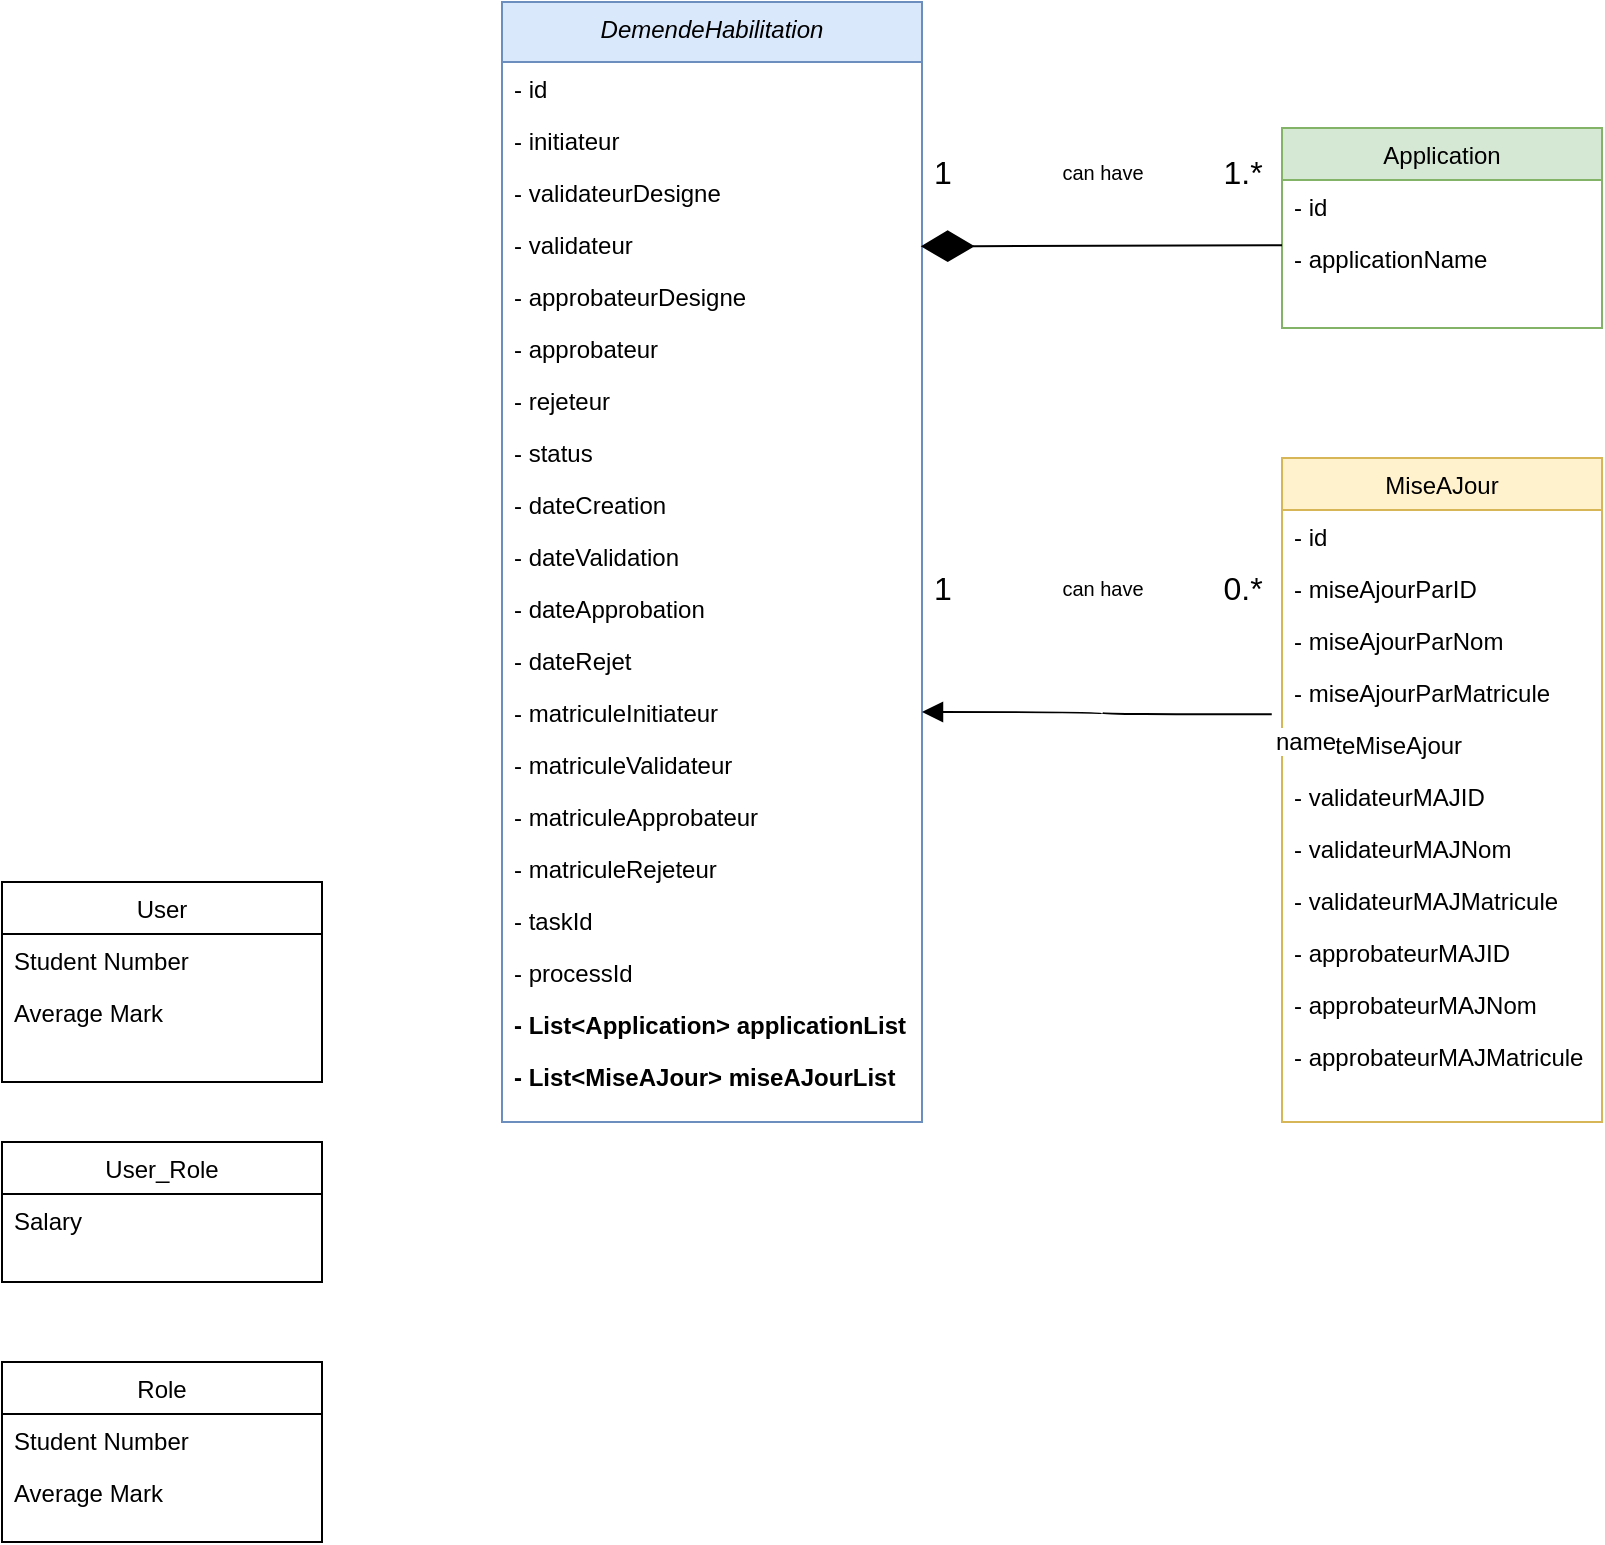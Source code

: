 <mxfile version="21.7.5" type="github">
  <diagram id="C5RBs43oDa-KdzZeNtuy" name="Page-1">
    <mxGraphModel dx="2164" dy="731" grid="1" gridSize="10" guides="1" tooltips="1" connect="1" arrows="1" fold="1" page="1" pageScale="1" pageWidth="827" pageHeight="1169" math="0" shadow="0">
      <root>
        <mxCell id="WIyWlLk6GJQsqaUBKTNV-0" />
        <mxCell id="WIyWlLk6GJQsqaUBKTNV-1" parent="WIyWlLk6GJQsqaUBKTNV-0" />
        <mxCell id="zkfFHV4jXpPFQw0GAbJ--0" value="DemendeHabilitation" style="swimlane;fontStyle=2;align=center;verticalAlign=top;childLayout=stackLayout;horizontal=1;startSize=30;horizontalStack=0;resizeParent=1;resizeLast=0;collapsible=1;marginBottom=0;rounded=0;shadow=0;strokeWidth=1;direction=east;fillColor=#dae8fc;strokeColor=#6c8ebf;" parent="WIyWlLk6GJQsqaUBKTNV-1" vertex="1">
          <mxGeometry x="130" y="120" width="210" height="560" as="geometry">
            <mxRectangle x="230" y="140" width="160" height="26" as="alternateBounds" />
          </mxGeometry>
        </mxCell>
        <mxCell id="zkfFHV4jXpPFQw0GAbJ--18" value="- id" style="text;align=left;verticalAlign=top;spacingLeft=4;spacingRight=4;overflow=hidden;rotatable=0;points=[[0,0.5],[1,0.5]];portConstraint=eastwest;" parent="zkfFHV4jXpPFQw0GAbJ--0" vertex="1">
          <mxGeometry y="30" width="210" height="26" as="geometry" />
        </mxCell>
        <mxCell id="B4z7yMbb7oqRhIw1RZV_-14" value="- initiateur" style="text;align=left;verticalAlign=top;spacingLeft=4;spacingRight=4;overflow=hidden;rotatable=0;points=[[0,0.5],[1,0.5]];portConstraint=eastwest;" vertex="1" parent="zkfFHV4jXpPFQw0GAbJ--0">
          <mxGeometry y="56" width="210" height="26" as="geometry" />
        </mxCell>
        <mxCell id="B4z7yMbb7oqRhIw1RZV_-15" value="- validateurDesigne" style="text;align=left;verticalAlign=top;spacingLeft=4;spacingRight=4;overflow=hidden;rotatable=0;points=[[0,0.5],[1,0.5]];portConstraint=eastwest;" vertex="1" parent="zkfFHV4jXpPFQw0GAbJ--0">
          <mxGeometry y="82" width="210" height="26" as="geometry" />
        </mxCell>
        <mxCell id="B4z7yMbb7oqRhIw1RZV_-16" value="- validateur" style="text;align=left;verticalAlign=top;spacingLeft=4;spacingRight=4;overflow=hidden;rotatable=0;points=[[0,0.5],[1,0.5]];portConstraint=eastwest;" vertex="1" parent="zkfFHV4jXpPFQw0GAbJ--0">
          <mxGeometry y="108" width="210" height="26" as="geometry" />
        </mxCell>
        <mxCell id="B4z7yMbb7oqRhIw1RZV_-17" value="- approbateurDesigne" style="text;align=left;verticalAlign=top;spacingLeft=4;spacingRight=4;overflow=hidden;rotatable=0;points=[[0,0.5],[1,0.5]];portConstraint=eastwest;" vertex="1" parent="zkfFHV4jXpPFQw0GAbJ--0">
          <mxGeometry y="134" width="210" height="26" as="geometry" />
        </mxCell>
        <mxCell id="B4z7yMbb7oqRhIw1RZV_-18" value="- approbateur" style="text;align=left;verticalAlign=top;spacingLeft=4;spacingRight=4;overflow=hidden;rotatable=0;points=[[0,0.5],[1,0.5]];portConstraint=eastwest;" vertex="1" parent="zkfFHV4jXpPFQw0GAbJ--0">
          <mxGeometry y="160" width="210" height="26" as="geometry" />
        </mxCell>
        <mxCell id="B4z7yMbb7oqRhIw1RZV_-19" value="- rejeteur" style="text;align=left;verticalAlign=top;spacingLeft=4;spacingRight=4;overflow=hidden;rotatable=0;points=[[0,0.5],[1,0.5]];portConstraint=eastwest;" vertex="1" parent="zkfFHV4jXpPFQw0GAbJ--0">
          <mxGeometry y="186" width="210" height="26" as="geometry" />
        </mxCell>
        <mxCell id="B4z7yMbb7oqRhIw1RZV_-20" value="- status" style="text;align=left;verticalAlign=top;spacingLeft=4;spacingRight=4;overflow=hidden;rotatable=0;points=[[0,0.5],[1,0.5]];portConstraint=eastwest;" vertex="1" parent="zkfFHV4jXpPFQw0GAbJ--0">
          <mxGeometry y="212" width="210" height="26" as="geometry" />
        </mxCell>
        <mxCell id="B4z7yMbb7oqRhIw1RZV_-21" value="- dateCreation" style="text;align=left;verticalAlign=top;spacingLeft=4;spacingRight=4;overflow=hidden;rotatable=0;points=[[0,0.5],[1,0.5]];portConstraint=eastwest;" vertex="1" parent="zkfFHV4jXpPFQw0GAbJ--0">
          <mxGeometry y="238" width="210" height="26" as="geometry" />
        </mxCell>
        <mxCell id="B4z7yMbb7oqRhIw1RZV_-22" value="- dateValidation" style="text;align=left;verticalAlign=top;spacingLeft=4;spacingRight=4;overflow=hidden;rotatable=0;points=[[0,0.5],[1,0.5]];portConstraint=eastwest;" vertex="1" parent="zkfFHV4jXpPFQw0GAbJ--0">
          <mxGeometry y="264" width="210" height="26" as="geometry" />
        </mxCell>
        <mxCell id="B4z7yMbb7oqRhIw1RZV_-23" value="- dateApprobation" style="text;align=left;verticalAlign=top;spacingLeft=4;spacingRight=4;overflow=hidden;rotatable=0;points=[[0,0.5],[1,0.5]];portConstraint=eastwest;" vertex="1" parent="zkfFHV4jXpPFQw0GAbJ--0">
          <mxGeometry y="290" width="210" height="26" as="geometry" />
        </mxCell>
        <mxCell id="B4z7yMbb7oqRhIw1RZV_-24" value="- dateRejet" style="text;align=left;verticalAlign=top;spacingLeft=4;spacingRight=4;overflow=hidden;rotatable=0;points=[[0,0.5],[1,0.5]];portConstraint=eastwest;" vertex="1" parent="zkfFHV4jXpPFQw0GAbJ--0">
          <mxGeometry y="316" width="210" height="26" as="geometry" />
        </mxCell>
        <mxCell id="B4z7yMbb7oqRhIw1RZV_-25" value="- matriculeInitiateur" style="text;align=left;verticalAlign=top;spacingLeft=4;spacingRight=4;overflow=hidden;rotatable=0;points=[[0,0.5],[1,0.5]];portConstraint=eastwest;" vertex="1" parent="zkfFHV4jXpPFQw0GAbJ--0">
          <mxGeometry y="342" width="210" height="26" as="geometry" />
        </mxCell>
        <mxCell id="B4z7yMbb7oqRhIw1RZV_-26" value="- matriculeValidateur" style="text;align=left;verticalAlign=top;spacingLeft=4;spacingRight=4;overflow=hidden;rotatable=0;points=[[0,0.5],[1,0.5]];portConstraint=eastwest;" vertex="1" parent="zkfFHV4jXpPFQw0GAbJ--0">
          <mxGeometry y="368" width="210" height="26" as="geometry" />
        </mxCell>
        <mxCell id="B4z7yMbb7oqRhIw1RZV_-27" value="- matriculeApprobateur" style="text;align=left;verticalAlign=top;spacingLeft=4;spacingRight=4;overflow=hidden;rotatable=0;points=[[0,0.5],[1,0.5]];portConstraint=eastwest;" vertex="1" parent="zkfFHV4jXpPFQw0GAbJ--0">
          <mxGeometry y="394" width="210" height="26" as="geometry" />
        </mxCell>
        <mxCell id="B4z7yMbb7oqRhIw1RZV_-28" value="- matriculeRejeteur" style="text;align=left;verticalAlign=top;spacingLeft=4;spacingRight=4;overflow=hidden;rotatable=0;points=[[0,0.5],[1,0.5]];portConstraint=eastwest;" vertex="1" parent="zkfFHV4jXpPFQw0GAbJ--0">
          <mxGeometry y="420" width="210" height="26" as="geometry" />
        </mxCell>
        <mxCell id="B4z7yMbb7oqRhIw1RZV_-29" value="- taskId" style="text;align=left;verticalAlign=top;spacingLeft=4;spacingRight=4;overflow=hidden;rotatable=0;points=[[0,0.5],[1,0.5]];portConstraint=eastwest;" vertex="1" parent="zkfFHV4jXpPFQw0GAbJ--0">
          <mxGeometry y="446" width="210" height="26" as="geometry" />
        </mxCell>
        <mxCell id="B4z7yMbb7oqRhIw1RZV_-30" value="- processId" style="text;align=left;verticalAlign=top;spacingLeft=4;spacingRight=4;overflow=hidden;rotatable=0;points=[[0,0.5],[1,0.5]];portConstraint=eastwest;" vertex="1" parent="zkfFHV4jXpPFQw0GAbJ--0">
          <mxGeometry y="472" width="210" height="26" as="geometry" />
        </mxCell>
        <mxCell id="B4z7yMbb7oqRhIw1RZV_-31" value="- List&lt;Application&gt; applicationList" style="text;align=left;verticalAlign=top;spacingLeft=4;spacingRight=4;overflow=hidden;rotatable=0;points=[[0,0.5],[1,0.5]];portConstraint=eastwest;fontStyle=1" vertex="1" parent="zkfFHV4jXpPFQw0GAbJ--0">
          <mxGeometry y="498" width="210" height="26" as="geometry" />
        </mxCell>
        <mxCell id="B4z7yMbb7oqRhIw1RZV_-32" value="- List&lt;MiseAJour&gt; miseAJourList" style="text;align=left;verticalAlign=top;spacingLeft=4;spacingRight=4;overflow=hidden;rotatable=0;points=[[0,0.5],[1,0.5]];portConstraint=eastwest;fontStyle=1" vertex="1" parent="zkfFHV4jXpPFQw0GAbJ--0">
          <mxGeometry y="524" width="210" height="26" as="geometry" />
        </mxCell>
        <mxCell id="zkfFHV4jXpPFQw0GAbJ--17" value="Application" style="swimlane;fontStyle=0;align=center;verticalAlign=top;childLayout=stackLayout;horizontal=1;startSize=26;horizontalStack=0;resizeParent=1;resizeLast=0;collapsible=1;marginBottom=0;rounded=0;shadow=0;strokeWidth=1;fillColor=#d5e8d4;strokeColor=#82b366;" parent="WIyWlLk6GJQsqaUBKTNV-1" vertex="1">
          <mxGeometry x="520" y="183" width="160" height="100" as="geometry">
            <mxRectangle x="550" y="140" width="160" height="26" as="alternateBounds" />
          </mxGeometry>
        </mxCell>
        <mxCell id="zkfFHV4jXpPFQw0GAbJ--19" value="- id" style="text;align=left;verticalAlign=top;spacingLeft=4;spacingRight=4;overflow=hidden;rotatable=0;points=[[0,0.5],[1,0.5]];portConstraint=eastwest;rounded=0;shadow=0;html=0;" parent="zkfFHV4jXpPFQw0GAbJ--17" vertex="1">
          <mxGeometry y="26" width="160" height="26" as="geometry" />
        </mxCell>
        <mxCell id="zkfFHV4jXpPFQw0GAbJ--20" value="- applicationName" style="text;align=left;verticalAlign=top;spacingLeft=4;spacingRight=4;overflow=hidden;rotatable=0;points=[[0,0.5],[1,0.5]];portConstraint=eastwest;rounded=0;shadow=0;html=0;" parent="zkfFHV4jXpPFQw0GAbJ--17" vertex="1">
          <mxGeometry y="52" width="160" height="26" as="geometry" />
        </mxCell>
        <mxCell id="EOMOwbiBgdImRqvA-wY1-0" value="MiseAJour" style="swimlane;fontStyle=0;align=center;verticalAlign=top;childLayout=stackLayout;horizontal=1;startSize=26;horizontalStack=0;resizeParent=1;resizeLast=0;collapsible=1;marginBottom=0;rounded=0;shadow=0;strokeWidth=1;fillColor=#fff2cc;strokeColor=#d6b656;" parent="WIyWlLk6GJQsqaUBKTNV-1" vertex="1">
          <mxGeometry x="520" y="348" width="160" height="332" as="geometry">
            <mxRectangle x="550" y="140" width="160" height="26" as="alternateBounds" />
          </mxGeometry>
        </mxCell>
        <mxCell id="B4z7yMbb7oqRhIw1RZV_-33" value="- id" style="text;align=left;verticalAlign=top;spacingLeft=4;spacingRight=4;overflow=hidden;rotatable=0;points=[[0,0.5],[1,0.5]];portConstraint=eastwest;rounded=0;shadow=0;html=0;" vertex="1" parent="EOMOwbiBgdImRqvA-wY1-0">
          <mxGeometry y="26" width="160" height="26" as="geometry" />
        </mxCell>
        <mxCell id="B4z7yMbb7oqRhIw1RZV_-35" value="- miseAjourParID" style="text;align=left;verticalAlign=top;spacingLeft=4;spacingRight=4;overflow=hidden;rotatable=0;points=[[0,0.5],[1,0.5]];portConstraint=eastwest;rounded=0;shadow=0;html=0;" vertex="1" parent="EOMOwbiBgdImRqvA-wY1-0">
          <mxGeometry y="52" width="160" height="26" as="geometry" />
        </mxCell>
        <mxCell id="B4z7yMbb7oqRhIw1RZV_-36" value="- miseAjourParNom" style="text;align=left;verticalAlign=top;spacingLeft=4;spacingRight=4;overflow=hidden;rotatable=0;points=[[0,0.5],[1,0.5]];portConstraint=eastwest;rounded=0;shadow=0;html=0;" vertex="1" parent="EOMOwbiBgdImRqvA-wY1-0">
          <mxGeometry y="78" width="160" height="26" as="geometry" />
        </mxCell>
        <mxCell id="B4z7yMbb7oqRhIw1RZV_-37" value="- miseAjourParMatricule" style="text;align=left;verticalAlign=top;spacingLeft=4;spacingRight=4;overflow=hidden;rotatable=0;points=[[0,0.5],[1,0.5]];portConstraint=eastwest;rounded=0;shadow=0;html=0;" vertex="1" parent="EOMOwbiBgdImRqvA-wY1-0">
          <mxGeometry y="104" width="160" height="26" as="geometry" />
        </mxCell>
        <mxCell id="B4z7yMbb7oqRhIw1RZV_-38" value="- dateMiseAjour" style="text;align=left;verticalAlign=top;spacingLeft=4;spacingRight=4;overflow=hidden;rotatable=0;points=[[0,0.5],[1,0.5]];portConstraint=eastwest;rounded=0;shadow=0;html=0;" vertex="1" parent="EOMOwbiBgdImRqvA-wY1-0">
          <mxGeometry y="130" width="160" height="26" as="geometry" />
        </mxCell>
        <mxCell id="B4z7yMbb7oqRhIw1RZV_-39" value="- validateurMAJID" style="text;align=left;verticalAlign=top;spacingLeft=4;spacingRight=4;overflow=hidden;rotatable=0;points=[[0,0.5],[1,0.5]];portConstraint=eastwest;rounded=0;shadow=0;html=0;" vertex="1" parent="EOMOwbiBgdImRqvA-wY1-0">
          <mxGeometry y="156" width="160" height="26" as="geometry" />
        </mxCell>
        <mxCell id="B4z7yMbb7oqRhIw1RZV_-40" value="- validateurMAJNom" style="text;align=left;verticalAlign=top;spacingLeft=4;spacingRight=4;overflow=hidden;rotatable=0;points=[[0,0.5],[1,0.5]];portConstraint=eastwest;rounded=0;shadow=0;html=0;" vertex="1" parent="EOMOwbiBgdImRqvA-wY1-0">
          <mxGeometry y="182" width="160" height="26" as="geometry" />
        </mxCell>
        <mxCell id="B4z7yMbb7oqRhIw1RZV_-41" value="- validateurMAJMatricule" style="text;align=left;verticalAlign=top;spacingLeft=4;spacingRight=4;overflow=hidden;rotatable=0;points=[[0,0.5],[1,0.5]];portConstraint=eastwest;rounded=0;shadow=0;html=0;" vertex="1" parent="EOMOwbiBgdImRqvA-wY1-0">
          <mxGeometry y="208" width="160" height="26" as="geometry" />
        </mxCell>
        <mxCell id="B4z7yMbb7oqRhIw1RZV_-42" value="- approbateurMAJID" style="text;align=left;verticalAlign=top;spacingLeft=4;spacingRight=4;overflow=hidden;rotatable=0;points=[[0,0.5],[1,0.5]];portConstraint=eastwest;rounded=0;shadow=0;html=0;" vertex="1" parent="EOMOwbiBgdImRqvA-wY1-0">
          <mxGeometry y="234" width="160" height="26" as="geometry" />
        </mxCell>
        <mxCell id="B4z7yMbb7oqRhIw1RZV_-43" value="- approbateurMAJNom" style="text;align=left;verticalAlign=top;spacingLeft=4;spacingRight=4;overflow=hidden;rotatable=0;points=[[0,0.5],[1,0.5]];portConstraint=eastwest;rounded=0;shadow=0;html=0;" vertex="1" parent="EOMOwbiBgdImRqvA-wY1-0">
          <mxGeometry y="260" width="160" height="26" as="geometry" />
        </mxCell>
        <mxCell id="B4z7yMbb7oqRhIw1RZV_-44" value="- approbateurMAJMatricule" style="text;align=left;verticalAlign=top;spacingLeft=4;spacingRight=4;overflow=hidden;rotatable=0;points=[[0,0.5],[1,0.5]];portConstraint=eastwest;rounded=0;shadow=0;html=0;" vertex="1" parent="EOMOwbiBgdImRqvA-wY1-0">
          <mxGeometry y="286" width="160" height="26" as="geometry" />
        </mxCell>
        <mxCell id="B4z7yMbb7oqRhIw1RZV_-8" value="&lt;div style=&quot;background-color: rgb(22, 28, 45); color: rgb(168, 175, 190); font-family: &amp;quot;JetBrains Mono&amp;quot;, monospace;&quot;&gt;&lt;br&gt;&lt;br&gt;&lt;/div&gt;" style="text;html=1;align=left;verticalAlign=middle;resizable=0;points=[];autosize=1;strokeColor=none;fillColor=none;" vertex="1" parent="WIyWlLk6GJQsqaUBKTNV-1">
          <mxGeometry x="60" y="243" width="20" height="40" as="geometry" />
        </mxCell>
        <mxCell id="B4z7yMbb7oqRhIw1RZV_-46" value="" style="endArrow=diamondThin;endFill=1;endSize=24;html=1;rounded=0;fontSize=11;curved=1;exitX=0.004;exitY=0.862;exitDx=0;exitDy=0;entryX=1;entryY=0.5;entryDx=0;entryDy=0;exitPerimeter=0;" edge="1" parent="WIyWlLk6GJQsqaUBKTNV-1">
          <mxGeometry width="160" relative="1" as="geometry">
            <mxPoint x="520.0" y="241.572" as="sourcePoint" />
            <mxPoint x="339.36" y="242.16" as="targetPoint" />
          </mxGeometry>
        </mxCell>
        <mxCell id="B4z7yMbb7oqRhIw1RZV_-50" value="1" style="text;html=1;align=center;verticalAlign=middle;resizable=0;points=[];autosize=1;strokeColor=none;fillColor=none;fontSize=16;" vertex="1" parent="WIyWlLk6GJQsqaUBKTNV-1">
          <mxGeometry x="335" y="398" width="30" height="30" as="geometry" />
        </mxCell>
        <mxCell id="B4z7yMbb7oqRhIw1RZV_-51" value="can have" style="text;html=1;align=center;verticalAlign=middle;resizable=0;points=[];autosize=1;strokeColor=none;fillColor=none;fontSize=10;" vertex="1" parent="WIyWlLk6GJQsqaUBKTNV-1">
          <mxGeometry x="400" y="398" width="60" height="30" as="geometry" />
        </mxCell>
        <mxCell id="B4z7yMbb7oqRhIw1RZV_-52" value="0.*" style="text;html=1;align=center;verticalAlign=middle;resizable=0;points=[];autosize=1;strokeColor=none;fillColor=none;fontSize=16;" vertex="1" parent="WIyWlLk6GJQsqaUBKTNV-1">
          <mxGeometry x="480" y="398" width="40" height="30" as="geometry" />
        </mxCell>
        <mxCell id="B4z7yMbb7oqRhIw1RZV_-53" value="1" style="text;html=1;align=center;verticalAlign=middle;resizable=0;points=[];autosize=1;strokeColor=none;fillColor=none;fontSize=16;" vertex="1" parent="WIyWlLk6GJQsqaUBKTNV-1">
          <mxGeometry x="335" y="190" width="30" height="30" as="geometry" />
        </mxCell>
        <mxCell id="B4z7yMbb7oqRhIw1RZV_-54" value="&lt;font style=&quot;font-size: 10px;&quot;&gt;can have&lt;/font&gt;" style="text;html=1;align=center;verticalAlign=middle;resizable=0;points=[];autosize=1;strokeColor=none;fillColor=none;fontSize=10;" vertex="1" parent="WIyWlLk6GJQsqaUBKTNV-1">
          <mxGeometry x="400" y="190" width="60" height="30" as="geometry" />
        </mxCell>
        <mxCell id="B4z7yMbb7oqRhIw1RZV_-55" value="1.*" style="text;html=1;align=center;verticalAlign=middle;resizable=0;points=[];autosize=1;strokeColor=none;fillColor=none;fontSize=16;" vertex="1" parent="WIyWlLk6GJQsqaUBKTNV-1">
          <mxGeometry x="480" y="190" width="40" height="30" as="geometry" />
        </mxCell>
        <mxCell id="B4z7yMbb7oqRhIw1RZV_-57" value="User" style="swimlane;fontStyle=0;align=center;verticalAlign=top;childLayout=stackLayout;horizontal=1;startSize=26;horizontalStack=0;resizeParent=1;resizeLast=0;collapsible=1;marginBottom=0;rounded=0;shadow=0;strokeWidth=1;" vertex="1" parent="WIyWlLk6GJQsqaUBKTNV-1">
          <mxGeometry x="-120" y="560" width="160" height="100" as="geometry">
            <mxRectangle x="130" y="380" width="160" height="26" as="alternateBounds" />
          </mxGeometry>
        </mxCell>
        <mxCell id="B4z7yMbb7oqRhIw1RZV_-58" value="Student Number" style="text;align=left;verticalAlign=top;spacingLeft=4;spacingRight=4;overflow=hidden;rotatable=0;points=[[0,0.5],[1,0.5]];portConstraint=eastwest;" vertex="1" parent="B4z7yMbb7oqRhIw1RZV_-57">
          <mxGeometry y="26" width="160" height="26" as="geometry" />
        </mxCell>
        <mxCell id="B4z7yMbb7oqRhIw1RZV_-59" value="Average Mark" style="text;align=left;verticalAlign=top;spacingLeft=4;spacingRight=4;overflow=hidden;rotatable=0;points=[[0,0.5],[1,0.5]];portConstraint=eastwest;rounded=0;shadow=0;html=0;" vertex="1" parent="B4z7yMbb7oqRhIw1RZV_-57">
          <mxGeometry y="52" width="160" height="26" as="geometry" />
        </mxCell>
        <mxCell id="B4z7yMbb7oqRhIw1RZV_-60" value="User_Role" style="swimlane;fontStyle=0;align=center;verticalAlign=top;childLayout=stackLayout;horizontal=1;startSize=26;horizontalStack=0;resizeParent=1;resizeLast=0;collapsible=1;marginBottom=0;rounded=0;shadow=0;strokeWidth=1;" vertex="1" parent="WIyWlLk6GJQsqaUBKTNV-1">
          <mxGeometry x="-120" y="690" width="160" height="70" as="geometry">
            <mxRectangle x="340" y="380" width="170" height="26" as="alternateBounds" />
          </mxGeometry>
        </mxCell>
        <mxCell id="B4z7yMbb7oqRhIw1RZV_-61" value="Salary" style="text;align=left;verticalAlign=top;spacingLeft=4;spacingRight=4;overflow=hidden;rotatable=0;points=[[0,0.5],[1,0.5]];portConstraint=eastwest;" vertex="1" parent="B4z7yMbb7oqRhIw1RZV_-60">
          <mxGeometry y="26" width="160" height="26" as="geometry" />
        </mxCell>
        <mxCell id="B4z7yMbb7oqRhIw1RZV_-62" value="Role" style="swimlane;fontStyle=0;align=center;verticalAlign=top;childLayout=stackLayout;horizontal=1;startSize=26;horizontalStack=0;resizeParent=1;resizeLast=0;collapsible=1;marginBottom=0;rounded=0;shadow=0;strokeWidth=1;" vertex="1" parent="WIyWlLk6GJQsqaUBKTNV-1">
          <mxGeometry x="-120" y="800" width="160" height="90" as="geometry">
            <mxRectangle x="130" y="380" width="160" height="26" as="alternateBounds" />
          </mxGeometry>
        </mxCell>
        <mxCell id="B4z7yMbb7oqRhIw1RZV_-63" value="Student Number" style="text;align=left;verticalAlign=top;spacingLeft=4;spacingRight=4;overflow=hidden;rotatable=0;points=[[0,0.5],[1,0.5]];portConstraint=eastwest;" vertex="1" parent="B4z7yMbb7oqRhIw1RZV_-62">
          <mxGeometry y="26" width="160" height="26" as="geometry" />
        </mxCell>
        <mxCell id="B4z7yMbb7oqRhIw1RZV_-64" value="Average Mark" style="text;align=left;verticalAlign=top;spacingLeft=4;spacingRight=4;overflow=hidden;rotatable=0;points=[[0,0.5],[1,0.5]];portConstraint=eastwest;rounded=0;shadow=0;html=0;" vertex="1" parent="B4z7yMbb7oqRhIw1RZV_-62">
          <mxGeometry y="52" width="160" height="26" as="geometry" />
        </mxCell>
        <mxCell id="B4z7yMbb7oqRhIw1RZV_-67" value="name" style="endArrow=block;endFill=1;html=1;edgeStyle=orthogonalEdgeStyle;align=left;verticalAlign=top;rounded=0;fontSize=12;startSize=8;endSize=8;curved=1;entryX=1;entryY=0.5;entryDx=0;entryDy=0;exitX=-0.032;exitY=-0.071;exitDx=0;exitDy=0;exitPerimeter=0;" edge="1" parent="WIyWlLk6GJQsqaUBKTNV-1" source="B4z7yMbb7oqRhIw1RZV_-38" target="B4z7yMbb7oqRhIw1RZV_-25">
          <mxGeometry x="-1" relative="1" as="geometry">
            <mxPoint x="400" y="610" as="sourcePoint" />
            <mxPoint x="510" y="480" as="targetPoint" />
          </mxGeometry>
        </mxCell>
      </root>
    </mxGraphModel>
  </diagram>
</mxfile>

